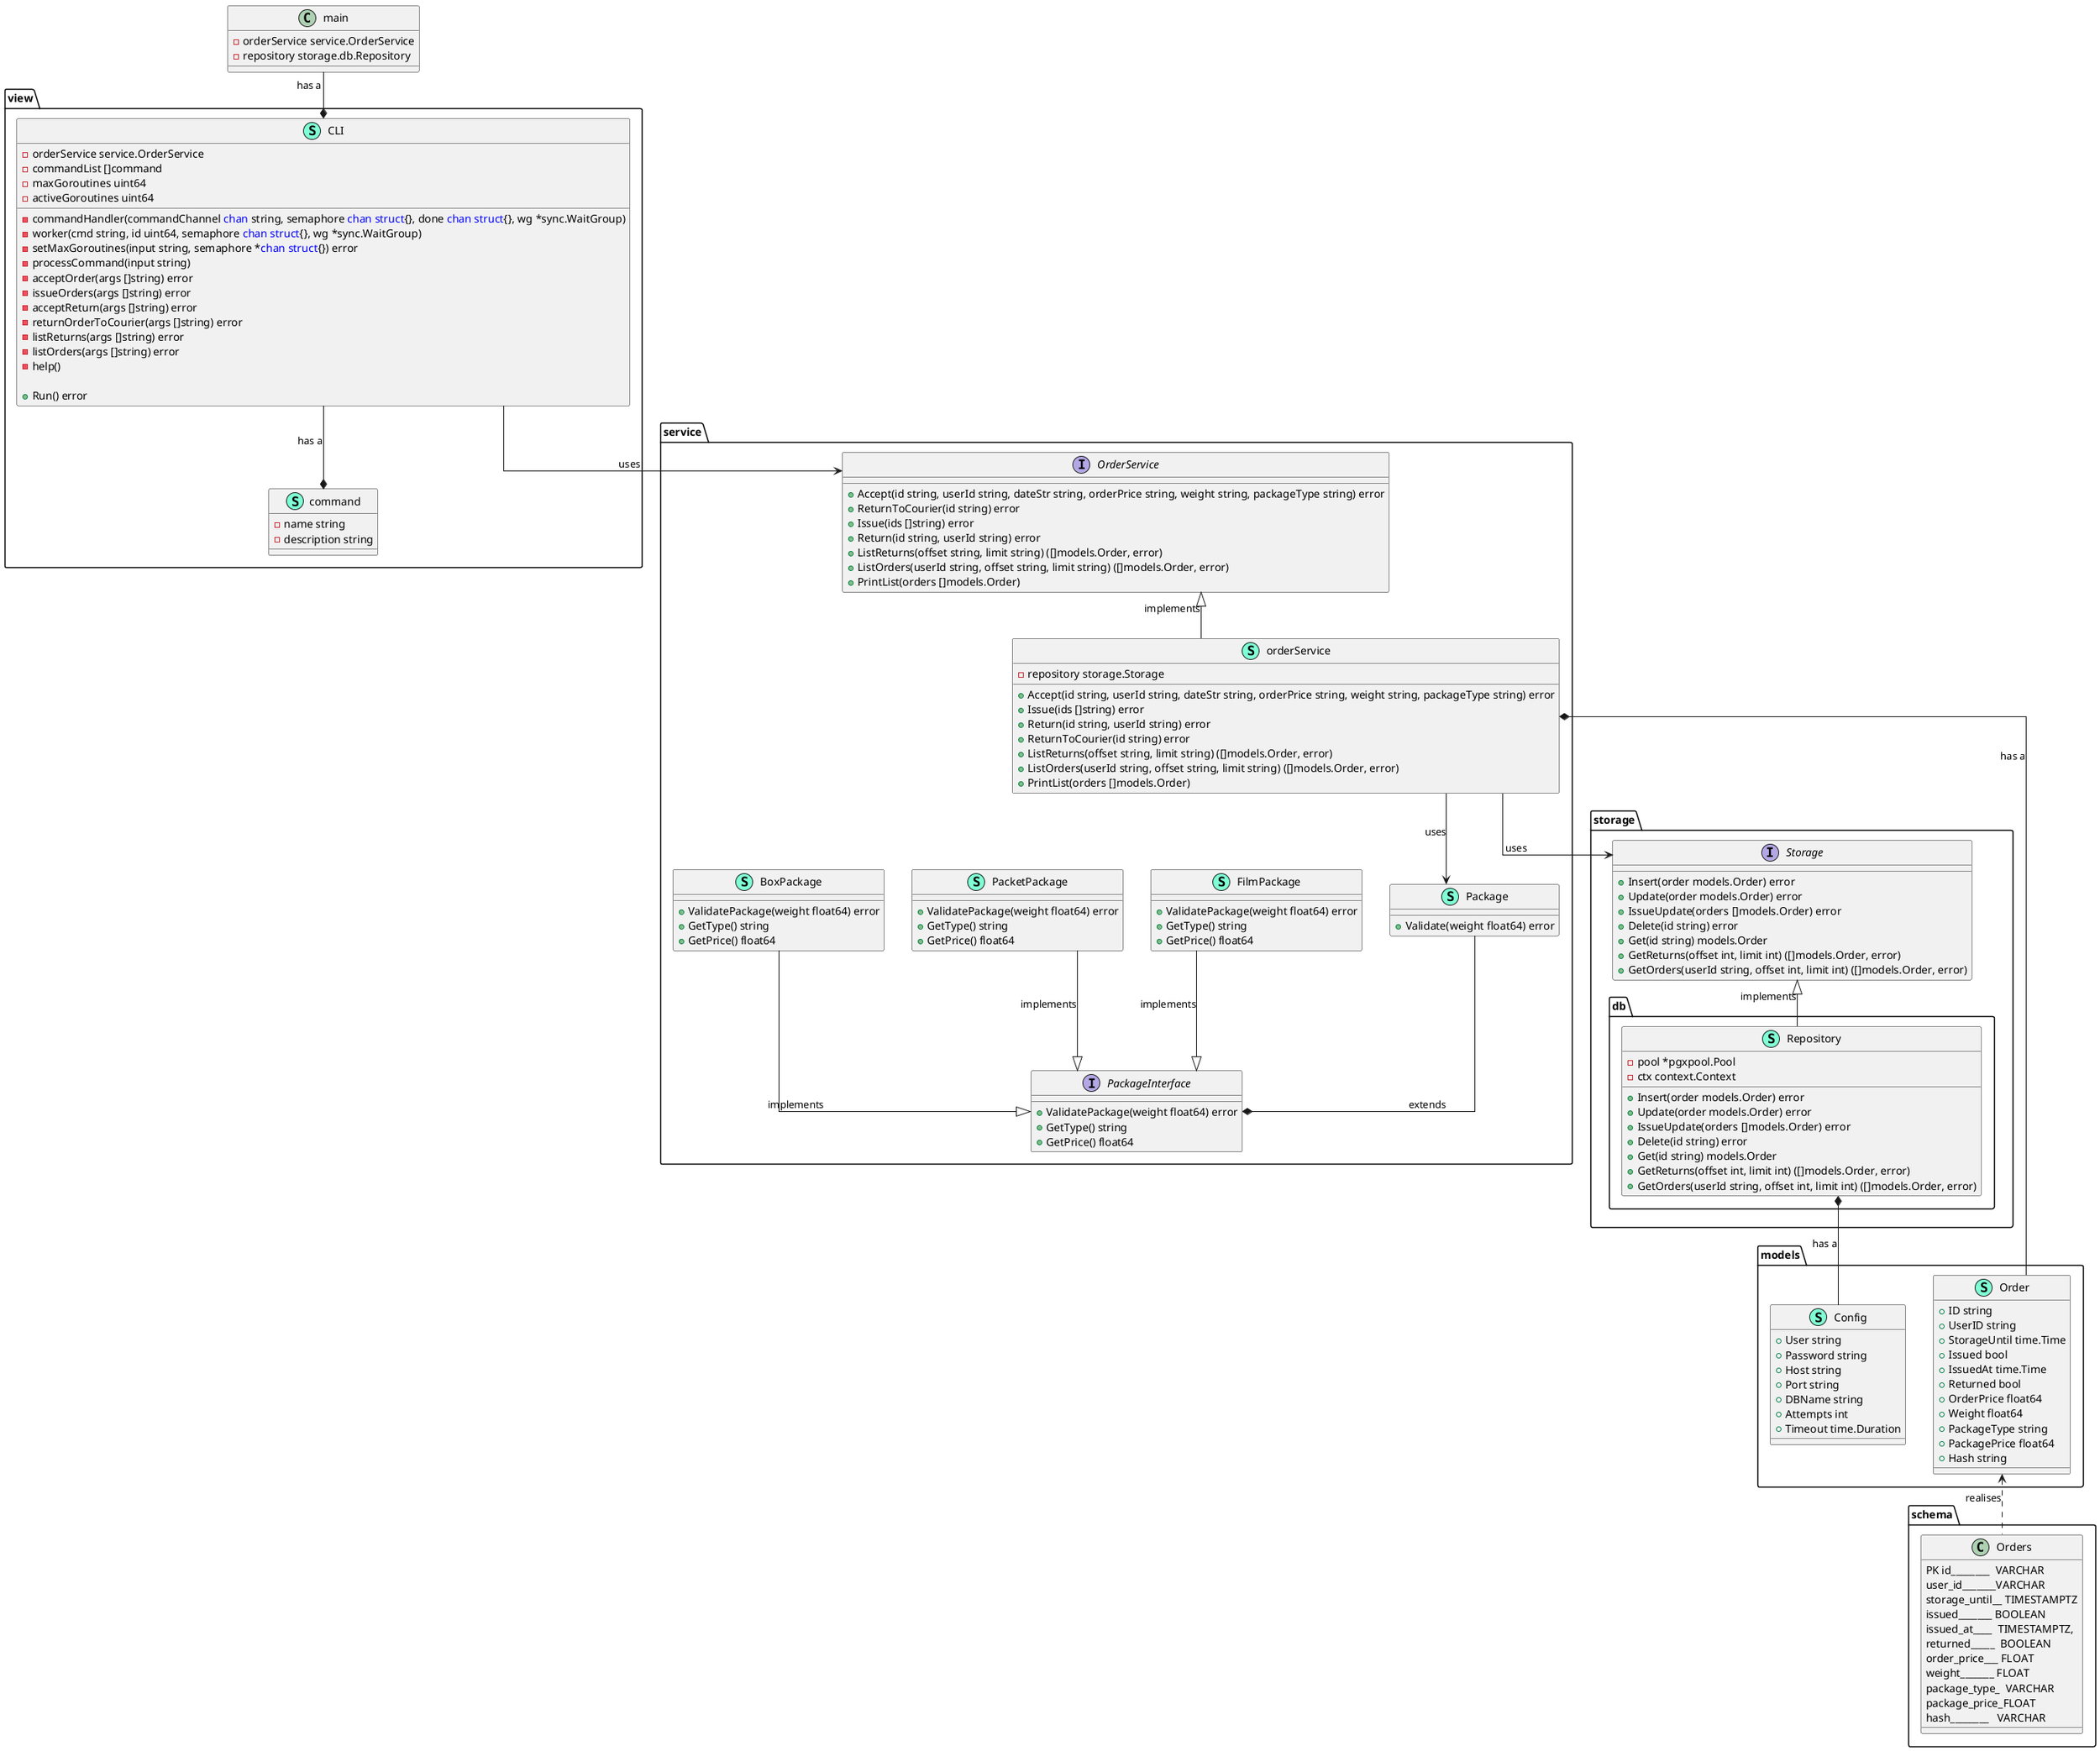 @startuml
skinparam linetype ortho
class main {
    - orderService service.OrderService
    - repository storage.db.Repository
}
namespace view {
    class CLI << (S,Aquamarine) >> {
        - orderService service.OrderService
        - commandList []command
        - maxGoroutines uint64
        - activeGoroutines uint64

        - commandHandler(commandChannel <font color=blue>chan</font> string, semaphore <font color=blue>chan</font> <font color=blue>struct</font>{}, done <font color=blue>chan</font> <font color=blue>struct</font>{}, wg *sync.WaitGroup)
        - worker(cmd string, id uint64, semaphore <font color=blue>chan</font> <font color=blue>struct</font>{}, wg *sync.WaitGroup)
        - setMaxGoroutines(input string, semaphore *<font color=blue>chan</font> <font color=blue>struct</font>{}) error
        - processCommand(input string)
        - acceptOrder(args []string) error
        - issueOrders(args []string) error
        - acceptReturn(args []string) error
        - returnOrderToCourier(args []string) error
        - listReturns(args []string) error
        - listOrders(args []string) error
        - help()

        + Run() error

    }

    class command << (S,Aquamarine) >> {
        - name string
        - description string

    }
}
namespace service {
    interface OrderService  {
        + Accept(id string, userId string, dateStr string, orderPrice string, weight string, packageType string) error
        + ReturnToCourier(id string) error
        + Issue(ids []string) error
        + Return(id string, userId string) error
        + ListReturns(offset string, limit string) ([]models.Order, error)
        + ListOrders(userId string, offset string, limit string) ([]models.Order, error)
        + PrintList(orders []models.Order)

    }
    class orderService << (S,Aquamarine) >> {
        - repository storage.Storage

        + Accept(id string, userId string, dateStr string, orderPrice string, weight string, packageType string) error
        + Issue(ids []string) error
        + Return(id string, userId string) error
        + ReturnToCourier(id string) error
        + ListReturns(offset string, limit string) ([]models.Order, error)
        + ListOrders(userId string, offset string, limit string) ([]models.Order, error)
        + PrintList(orders []models.Order)
    }
    class Package << (S,Aquamarine) >> {
        + Validate(weight float64) error
    }
    interface PackageInterface  {
        + ValidatePackage(weight float64) error
        + GetType() string
        + GetPrice() float64
    }
    class FilmPackage << (S,Aquamarine) >> {
        + ValidatePackage(weight float64) error
        + GetType() string
        + GetPrice() float64
    }
    class PacketPackage << (S,Aquamarine) >> {
        + ValidatePackage(weight float64) error
        + GetType() string
        + GetPrice() float64
    }
    class BoxPackage << (S,Aquamarine) >> {
        + ValidatePackage(weight float64) error
        + GetType() string
        + GetPrice() float64
    }
}

namespace storage {
    interface Storage  {
        + Insert(order models.Order) error
        + Update(order models.Order) error
        + IssueUpdate(orders []models.Order) error
        + Delete(id string) error
        + Get(id string) models.Order
        + GetReturns(offset int, limit int) ([]models.Order, error)
        + GetOrders(userId string, offset int, limit int) ([]models.Order, error)

    }
    namespace db {
        class Repository << (S,Aquamarine) >> {
            - pool *pgxpool.Pool
            - ctx context.Context

            + Insert(order models.Order) error
            + Update(order models.Order) error
            + IssueUpdate(orders []models.Order) error
            + Delete(id string) error
            + Get(id string) models.Order
            + GetReturns(offset int, limit int) ([]models.Order, error)
            + GetOrders(userId string, offset int, limit int) ([]models.Order, error)

        }
    }
}
namespace models {
    class Order << (S,Aquamarine) >> {
        + ID string
        + UserID string
        + StorageUntil time.Time
        + Issued bool
        + IssuedAt time.Time
        + Returned bool
        + OrderPrice float64
        + Weight float64
        + PackageType string
        + PackagePrice float64
        + Hash string
    }
    class Config << (S,Aquamarine) >> {
            + User string
            + Password string
            + Host string
            + Port string
            + DBName string
            + Attempts int
            + Timeout time.Duration

        }
}

namespace schema {
    class Orders {
        PK id________  VARCHAR
        user_id_______VARCHAR
        storage_until__ TIMESTAMPTZ
        issued_______ BOOLEAN
        issued_at____  TIMESTAMPTZ,
        returned_____  BOOLEAN
        order_price___ FLOAT
        weight_______ FLOAT
        package_type_  VARCHAR
        package_price_FLOAT
        hash________   VARCHAR
    }
}


main "has a" --* view.CLI
view.CLI -->service.OrderService: uses
view.CLI --* command: has a

service.OrderService <|-- orderService: implements
orderService --> storage.Storage: uses
orderService --> Package: uses
orderService *-- models.Order: has a

service.Package --* service.PackageInterface: extends

service.BoxPackage --|> service.PackageInterface: implements
service.FilmPackage --|> service.PackageInterface: implements
service.PacketPackage --|> service.PackageInterface: implements

storage.Storage <|-- storage.db.Repository: implements
storage.db.Repository *-- models.Config: has a
models.Order <-[dashed]- schema.Orders: realises

@enduml